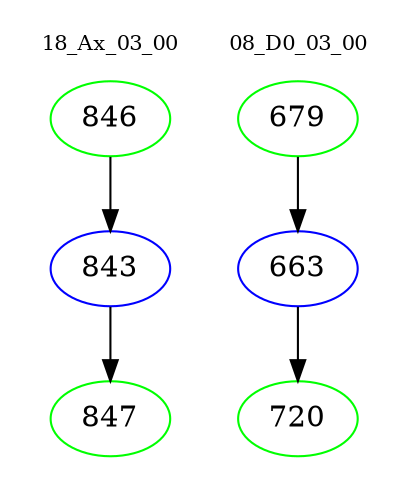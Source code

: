 digraph{
subgraph cluster_0 {
color = white
label = "18_Ax_03_00";
fontsize=10;
T0_846 [label="846", color="green"]
T0_846 -> T0_843 [color="black"]
T0_843 [label="843", color="blue"]
T0_843 -> T0_847 [color="black"]
T0_847 [label="847", color="green"]
}
subgraph cluster_1 {
color = white
label = "08_D0_03_00";
fontsize=10;
T1_679 [label="679", color="green"]
T1_679 -> T1_663 [color="black"]
T1_663 [label="663", color="blue"]
T1_663 -> T1_720 [color="black"]
T1_720 [label="720", color="green"]
}
}
